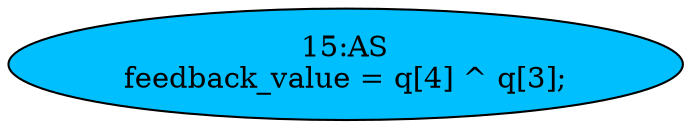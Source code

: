 strict digraph "" {
	node [label="\N"];
	"15:AS"	[ast="<pyverilog.vparser.ast.Assign object at 0x7fe0b1934c90>",
		def_var="['feedback_value']",
		fillcolor=deepskyblue,
		label="15:AS
feedback_value = q[4] ^ q[3];",
		statements="[]",
		style=filled,
		typ=Assign,
		use_var="['q', 'q']"];
}
